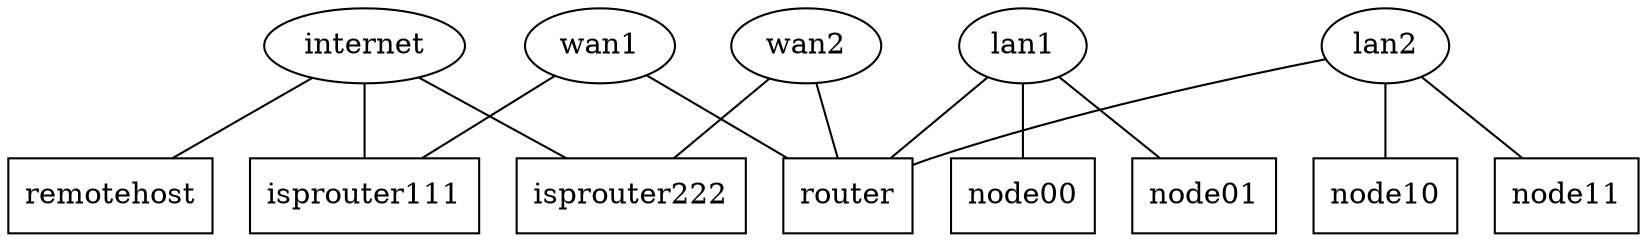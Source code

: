 strict graph  {
wan1;
wan2;
internet;
lan1;
lan2;
remotehost [shape=box];
isprouter111 [shape=box];
isprouter222 [shape=box];
router [shape=box];
node00 [shape=box];
node01 [shape=box];
node10 [shape=box];
node11 [shape=box];
wan1 -- isprouter111;
wan1 -- router;
wan2 -- isprouter222;
wan2 -- router;
internet -- remotehost;
internet -- isprouter111;
internet -- isprouter222;
lan1 -- router;
lan1 -- node00;
lan1 -- node01;
lan2 -- router;
lan2 -- node10;
lan2 -- node11;
}
